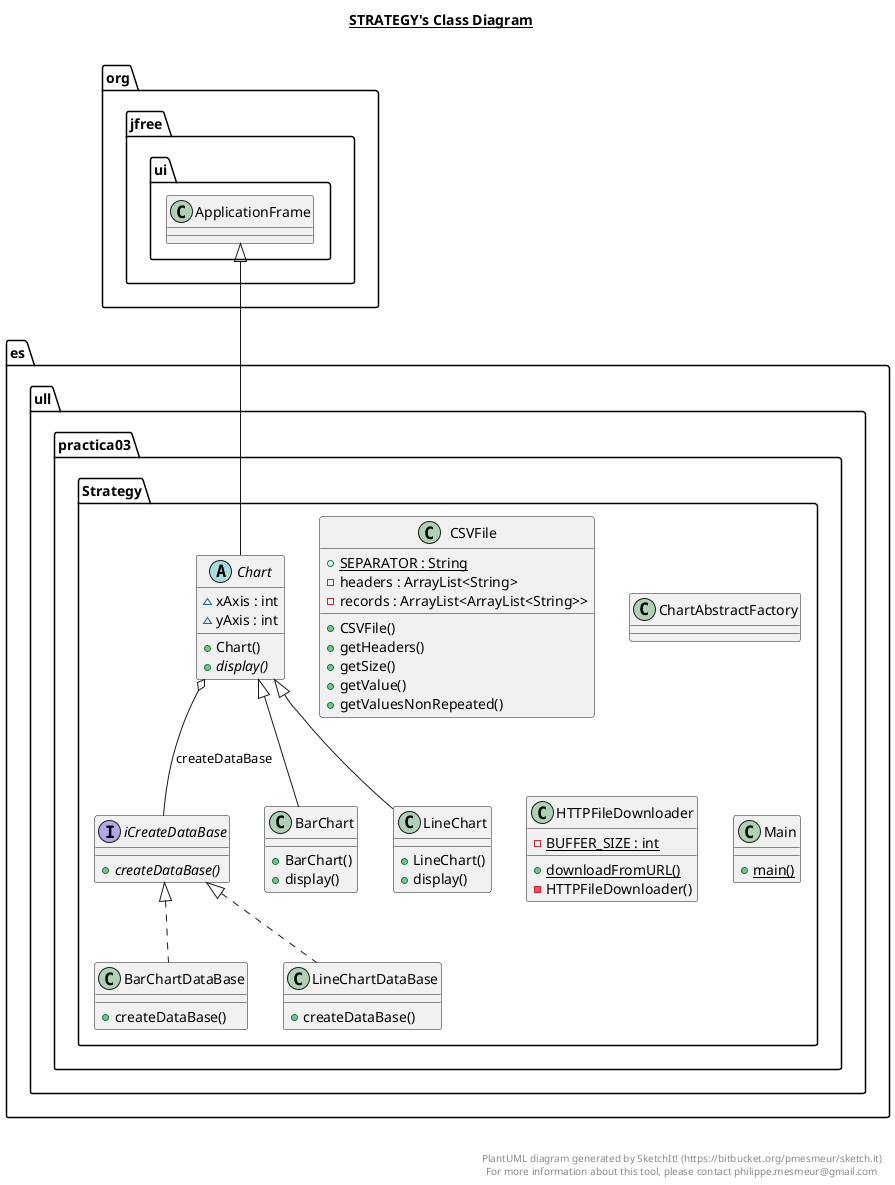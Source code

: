 @startuml

title __STRATEGY's Class Diagram__\n

  namespace es.ull.practica03.Strategy {
    class es.ull.practica03.Strategy.BarChart {
        + BarChart()
        + display()
    }
  }
  

  namespace es.ull.practica03.Strategy {
    class es.ull.practica03.Strategy.BarChartDataBase {
        + createDataBase()
    }
  }
  

  namespace es.ull.practica03.Strategy {
    class es.ull.practica03.Strategy.CSVFile {
        {static} + SEPARATOR : String
        - headers : ArrayList<String>
        - records : ArrayList<ArrayList<String>>
        + CSVFile()
        + getHeaders()
        + getSize()
        + getValue()
        + getValuesNonRepeated()
    }
  }
  

  namespace es.ull.practica03.Strategy {
    abstract class es.ull.practica03.Strategy.Chart {
        ~ xAxis : int
        ~ yAxis : int
        + Chart()
        {abstract} + display()
    }
  }
  

  namespace es.ull.practica03.Strategy {
    class es.ull.practica03.Strategy.ChartAbstractFactory {
    }
  }
  

  namespace es.ull.practica03.Strategy {
    class es.ull.practica03.Strategy.HTTPFileDownloader {
        {static} - BUFFER_SIZE : int
        {static} + downloadFromURL()
        - HTTPFileDownloader()
    }
  }
  

  namespace es.ull.practica03.Strategy {
    class es.ull.practica03.Strategy.LineChart {
        + LineChart()
        + display()
    }
  }
  

  namespace es.ull.practica03.Strategy {
    class es.ull.practica03.Strategy.LineChartDataBase {
        + createDataBase()
    }
  }
  

  namespace es.ull.practica03.Strategy {
    class es.ull.practica03.Strategy.Main {
        {static} + main()
    }
  }
  

  namespace es.ull.practica03.Strategy {
    interface es.ull.practica03.Strategy.iCreateDataBase {
        {abstract} + createDataBase()
    }
  }
  

  es.ull.practica03.Strategy.BarChart -up-|> es.ull.practica03.Strategy.Chart
  es.ull.practica03.Strategy.BarChartDataBase .up.|> es.ull.practica03.Strategy.iCreateDataBase
  es.ull.practica03.Strategy.Chart -up-|> org.jfree.ui.ApplicationFrame
  es.ull.practica03.Strategy.Chart o-- es.ull.practica03.Strategy.iCreateDataBase : createDataBase
  es.ull.practica03.Strategy.LineChart -up-|> es.ull.practica03.Strategy.Chart
  es.ull.practica03.Strategy.LineChartDataBase .up.|> es.ull.practica03.Strategy.iCreateDataBase


right footer


PlantUML diagram generated by SketchIt! (https://bitbucket.org/pmesmeur/sketch.it)
For more information about this tool, please contact philippe.mesmeur@gmail.com
endfooter

@enduml
